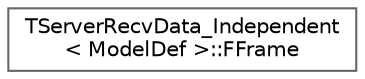 digraph "Graphical Class Hierarchy"
{
 // INTERACTIVE_SVG=YES
 // LATEX_PDF_SIZE
  bgcolor="transparent";
  edge [fontname=Helvetica,fontsize=10,labelfontname=Helvetica,labelfontsize=10];
  node [fontname=Helvetica,fontsize=10,shape=box,height=0.2,width=0.4];
  rankdir="LR";
  Node0 [id="Node000000",label="TServerRecvData_Independent\l\< ModelDef \>::FFrame",height=0.2,width=0.4,color="grey40", fillcolor="white", style="filled",URL="$d1/daf/structTServerRecvData__Independent_1_1FFrame.html",tooltip=" "];
}
